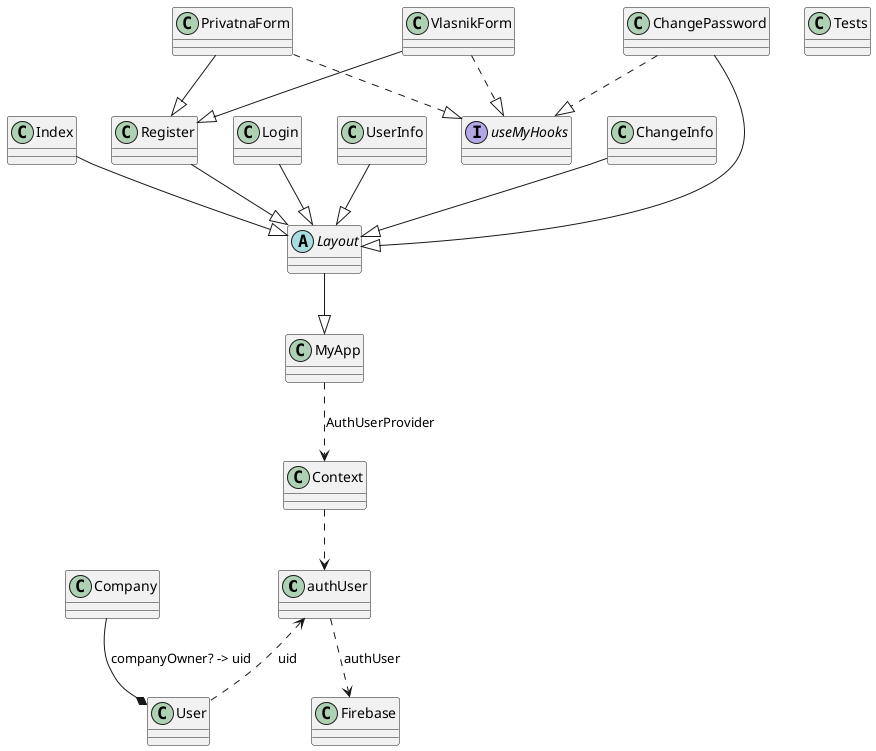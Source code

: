 @startuml modeli iz baze
authUser <.. User : uid
authUser ..> Firebase : authUser
Context ..> authUser
MyApp ..> Context : AuthUserProvider
Layout --|> MyApp
Index --|> Layout
Register --|> Layout
Login --|> Layout
UserInfo --|> Layout
ChangePassword --|> Layout
ChangeInfo --|> Layout
ChangePassword ..|> useMyHooks
VlasnikForm --|> Register
PrivatnaForm --|> Register
VlasnikForm ..|> useMyHooks
PrivatnaForm ..|> useMyHooks
Company --* User : companyOwner? -> uid

class authUser {
}

class User {
}

class Company {
}

class Firebase {
}

class Context {
}

interface useMyHooks {
}

class MyApp {
}

abstract class Layout {
}

class Login {
}

class Register {
}

class PrivatnaForm {
}

class VlasnikForm {
}

class UserInfo {
}

class Index {
}

class ChangePassword {
}

class ChangeInfo {
}

class Tests {
}